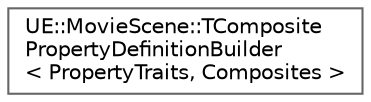 digraph "Graphical Class Hierarchy"
{
 // INTERACTIVE_SVG=YES
 // LATEX_PDF_SIZE
  bgcolor="transparent";
  edge [fontname=Helvetica,fontsize=10,labelfontname=Helvetica,labelfontsize=10];
  node [fontname=Helvetica,fontsize=10,shape=box,height=0.2,width=0.4];
  rankdir="LR";
  Node0 [id="Node000000",label="UE::MovieScene::TComposite\lPropertyDefinitionBuilder\l\< PropertyTraits, Composites \>",height=0.2,width=0.4,color="grey40", fillcolor="white", style="filled",URL="$db/d82/structUE_1_1MovieScene_1_1TCompositePropertyDefinitionBuilder.html",tooltip=" "];
}
